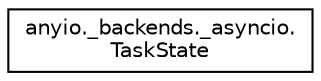digraph "Graphical Class Hierarchy"
{
 // LATEX_PDF_SIZE
  edge [fontname="Helvetica",fontsize="10",labelfontname="Helvetica",labelfontsize="10"];
  node [fontname="Helvetica",fontsize="10",shape=record];
  rankdir="LR";
  Node0 [label="anyio._backends._asyncio.\lTaskState",height=0.2,width=0.4,color="black", fillcolor="white", style="filled",URL="$classanyio_1_1__backends_1_1__asyncio_1_1TaskState.html",tooltip=" "];
}
